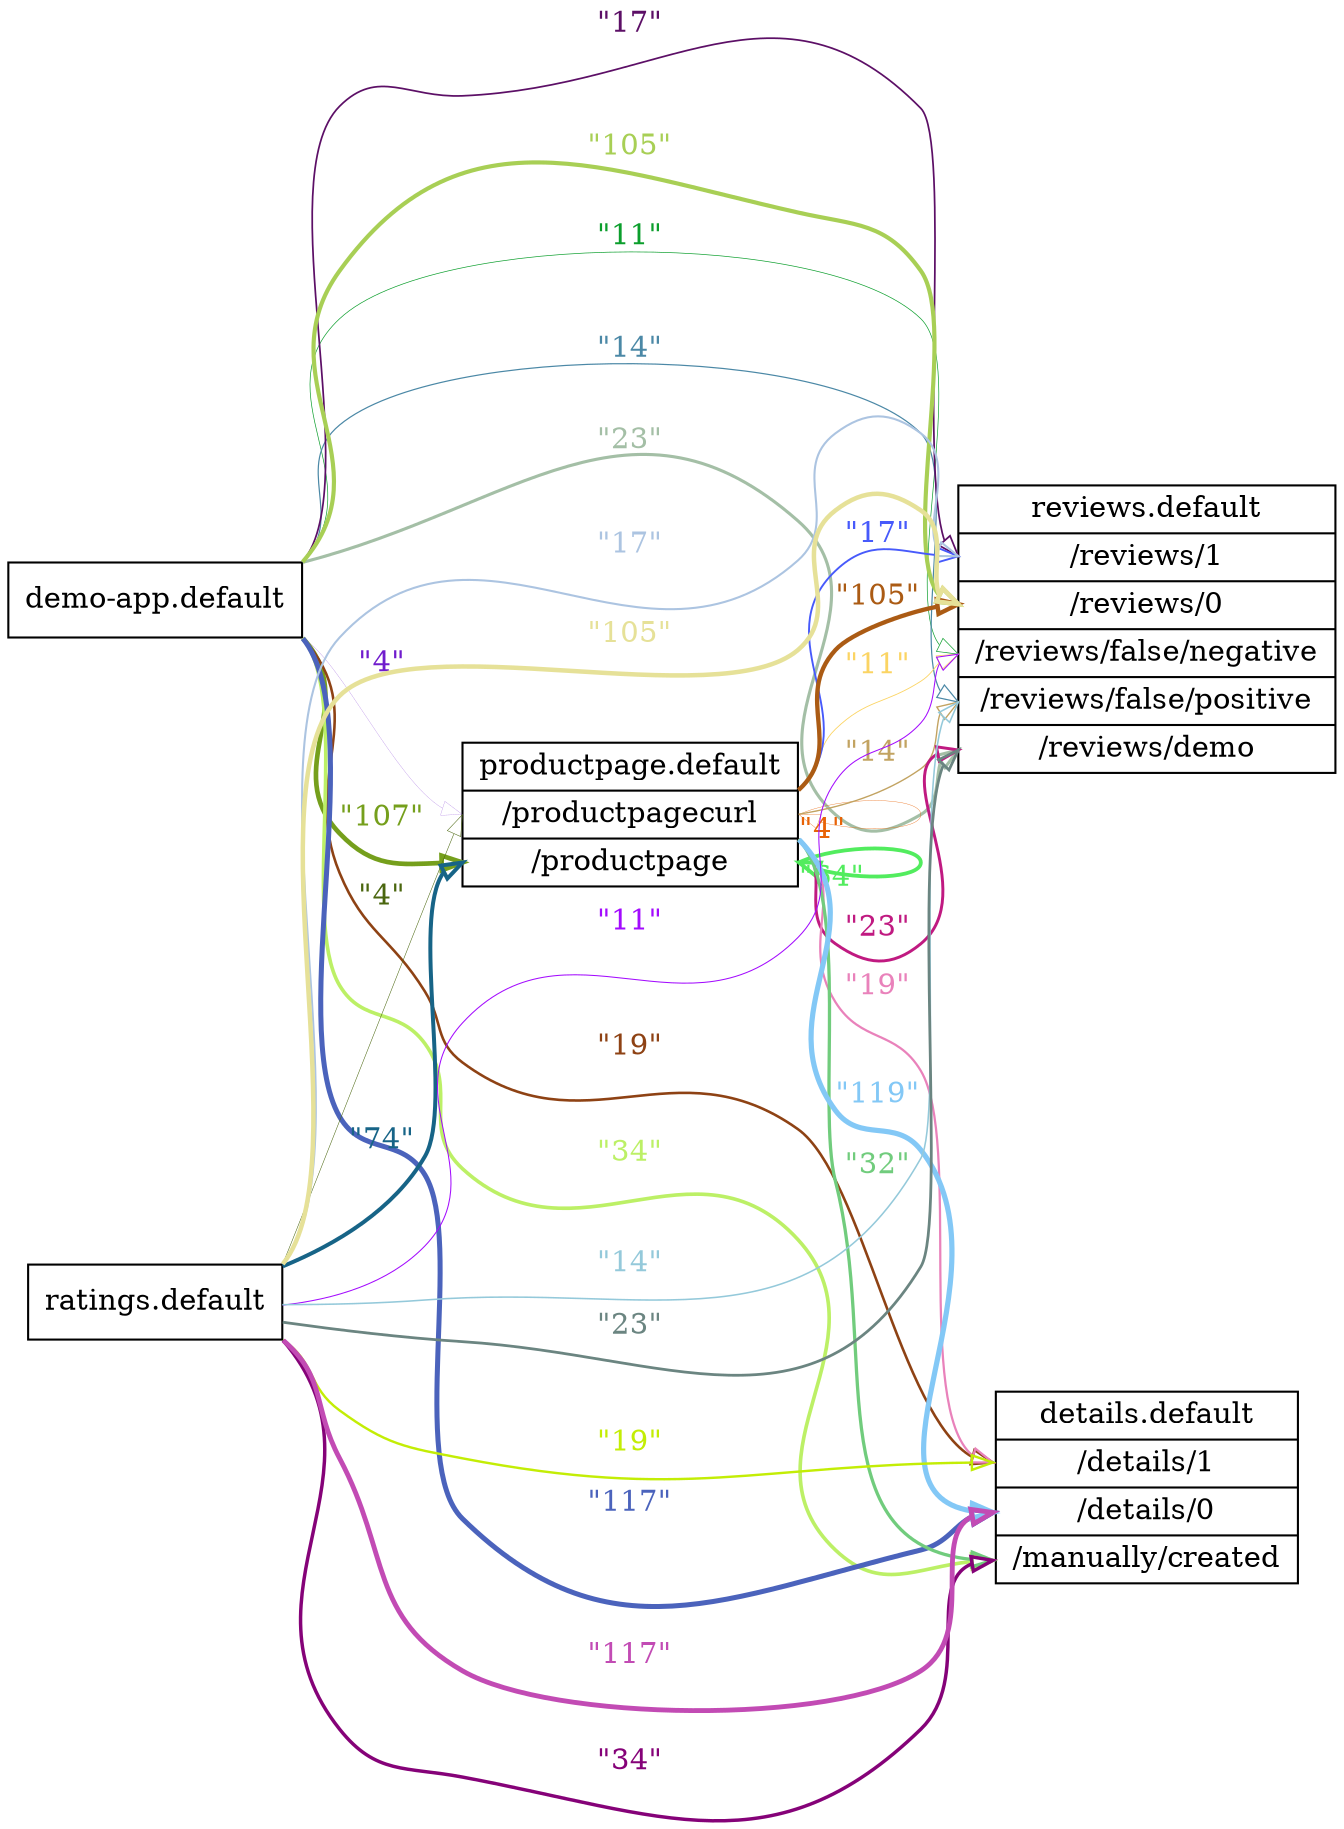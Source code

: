 digraph endpoints_istio {
rankdir = LR;
node [shape=record];
demo_app_default:_productpagecurl:e  -> productpage_default:_productpagecurl [label = <<font color="#701ccd">"4"</font>> arrowhead="empty" color="#701ccd" penwidth=0.08333333333333333];

demo_app_default[
shape="record"
label="<demo_app_default> demo-app.default"
]
productpage_default:_productpagecurl:e  -> productpage_default:_productpagecurl:e [taillabel = <<font color="#e86307">"4"</font>> arrowhead="empty" color="#e86307" penwidth=0.16666666666666666 ];

productpage_default[
shape="record"
label="<productpage_default> productpage.default"
]
ratings_default:_productpagecurl:e  -> productpage_default:_productpagecurl [label = <<font color="#4a660e">"4"</font>> arrowhead="empty" color="#4a660e" penwidth=0.25];

ratings_default[
shape="record"
label="<ratings_default> ratings.default"
]
demo_app_default:_reviews_false_negative:e  -> reviews_default:_reviews_false_negative [label = <<font color="#0b9e2c">"11"</font>> arrowhead="empty" color="#0b9e2c" penwidth=0.3333333333333333];
productpage_default:_reviews_false_negative:e  -> reviews_default:_reviews_false_negative [label = <<font color="#fbd463">"11"</font>> arrowhead="empty" color="#fbd463" penwidth=0.41666666666666663];
ratings_default:_reviews_false_negative:e  -> reviews_default:_reviews_false_negative [label = <<font color="#a30bfe">"11"</font>> arrowhead="empty" color="#a30bfe" penwidth=0.49999999999999994];
demo_app_default:_reviews_false_positive:e  -> reviews_default:_reviews_false_positive [label = <<font color="#4b88a6">"14"</font>> arrowhead="empty" color="#4b88a6" penwidth=0.5833333333333333];
productpage_default:_reviews_false_positive:e  -> reviews_default:_reviews_false_positive [label = <<font color="#c2a361">"14"</font>> arrowhead="empty" color="#c2a361" penwidth=0.6666666666666666];
ratings_default:_reviews_false_positive:e  -> reviews_default:_reviews_false_positive [label = <<font color="#94c9da">"14"</font>> arrowhead="empty" color="#94c9da" penwidth=0.75];
demo_app_default:_reviews_1:e  -> reviews_default:_reviews_1 [label = <<font color="#5c0f66">"17"</font>> arrowhead="empty" color="#5c0f66" penwidth=0.8333333333333334];
productpage_default:_reviews_1:e  -> reviews_default:_reviews_1 [label = <<font color="#475afb">"17"</font>> arrowhead="empty" color="#475afb" penwidth=0.9166666666666667];
ratings_default:_reviews_1:e  -> reviews_default:_reviews_1 [label = <<font color="#acc4e1">"17"</font>> arrowhead="empty" color="#acc4e1" penwidth=1.0];
productpage_default:_details_1:e  -> details_default:_details_1 [label = <<font color="#e982bb">"19"</font>> arrowhead="empty" color="#e982bb" penwidth=1.0833333333333333];
ratings_default:_details_1:e  -> details_default:_details_1 [label = <<font color="#c3ed05">"19"</font>> arrowhead="empty" color="#c3ed05" penwidth=1.1666666666666665];
demo_app_default:_details_1:e  -> details_default:_details_1 [label = <<font color="#8e4214">"19"</font>> arrowhead="empty" color="#8e4214" penwidth=1.2499999999999998];
ratings_default:_reviews_demo:e  -> reviews_default:_reviews_demo [label = <<font color="#6b8581">"23"</font>> arrowhead="empty" color="#6b8581" penwidth=1.333333333333333];
productpage_default:_reviews_demo:e  -> reviews_default:_reviews_demo [label = <<font color="#c01a81">"23"</font>> arrowhead="empty" color="#c01a81" penwidth=1.4166666666666663];
demo_app_default:_reviews_demo:e  -> reviews_default:_reviews_demo [label = <<font color="#a4bfa6">"23"</font>> arrowhead="empty" color="#a4bfa6" penwidth=1.4999999999999996];
productpage_default:_manually_created:e  -> details_default:_manually_created [label = <<font color="#71cc7d">"32"</font>> arrowhead="empty" color="#71cc7d" penwidth=1.5833333333333328];
ratings_default:_manually_created:e  -> details_default:_manually_created [label = <<font color="#850278">"34"</font>> arrowhead="empty" color="#850278" penwidth=1.666666666666666];
demo_app_default:_manually_created:e  -> details_default:_manually_created [label = <<font color="#bcf066">"34"</font>> arrowhead="empty" color="#bcf066" penwidth=1.7499999999999993];
productpage_default:_productpage:e  -> productpage_default:_productpage:e [taillabel = <<font color="#52ec5e">"64"</font>> arrowhead="empty" color="#52ec5e" penwidth=1.8333333333333326 ];
ratings_default:_productpage:e  -> productpage_default:_productpage [label = <<font color="#176487">"74"</font>> arrowhead="empty" color="#176487" penwidth=1.9166666666666659];
demo_app_default:_reviews_0:e  -> reviews_default:_reviews_0 [label = <<font color="#a8cf55">"105"</font>> arrowhead="empty" color="#a8cf55" penwidth=1.9999999999999991];
productpage_default:_reviews_0:e  -> reviews_default:_reviews_0 [label = <<font color="#ab5b14">"105"</font>> arrowhead="empty" color="#ab5b14" penwidth=2.0833333333333326];
ratings_default:_reviews_0:e  -> reviews_default:_reviews_0 [label = <<font color="#e6e198">"105"</font>> arrowhead="empty" color="#e6e198" penwidth=2.166666666666666];
demo_app_default:_productpage:e  -> productpage_default:_productpage [label = <<font color="#759f1c">"107"</font>> arrowhead="empty" color="#759f1c" penwidth=2.2499999999999996];
ratings_default:_details_0:e  -> details_default:_details_0 [label = <<font color="#c24bb4">"117"</font>> arrowhead="empty" color="#c24bb4" penwidth=2.333333333333333];
demo_app_default:_details_0:e  -> details_default:_details_0 [label = <<font color="#4b63bc">"117"</font>> arrowhead="empty" color="#4b63bc" penwidth=2.4166666666666665];
productpage_default:_details_0:e  -> details_default:_details_0 [label = <<font color="#83c8f6">"119"</font>> arrowhead="empty" color="#83c8f6" penwidth=2.5];

details_default[
shape="record"
label="<details_default> details.default|<_details_1> /details/1|<_details_0> /details/0|<_manually_created> /manually/created"
]

reviews_default[
shape="record"
label="<reviews_default> reviews.default|<_reviews_1> /reviews/1|<_reviews_0> /reviews/0|<_reviews_false_negative> /reviews/false/negative|<_reviews_false_positive> /reviews/false/positive|<_reviews_demo> /reviews/demo"
]

productpage_default[
shape="record"
label="<productpage_default> productpage.default|<_productpagecurl> /productpagecurl|<_productpage> /productpage"
]
}
